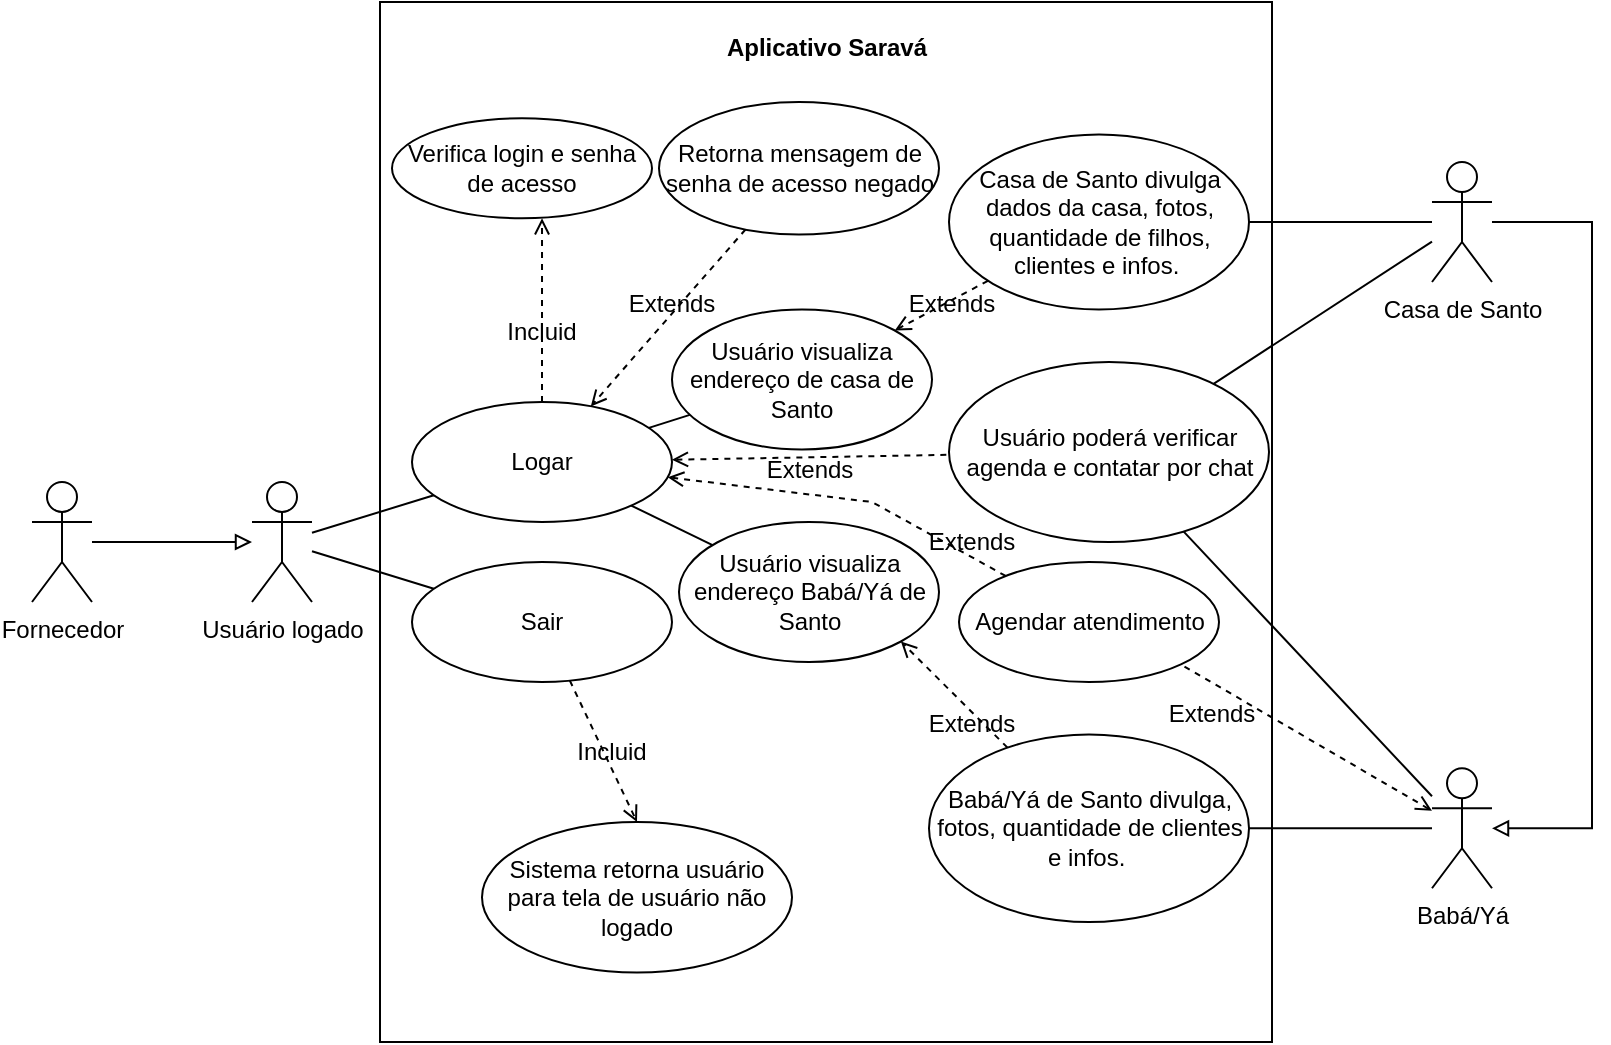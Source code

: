 <mxfile version="21.2.3" type="github">
  <diagram name="Página-1" id="rXwDOwcGyp0zqyhnL_8g">
    <mxGraphModel dx="1050" dy="581" grid="1" gridSize="10" guides="1" tooltips="1" connect="1" arrows="1" fold="1" page="1" pageScale="1" pageWidth="827" pageHeight="1169" math="0" shadow="0">
      <root>
        <mxCell id="0" />
        <mxCell id="1" parent="0" />
        <mxCell id="qewj0Nf-r2VsbsXrX6gr-1" value="" style="rounded=0;whiteSpace=wrap;html=1;" vertex="1" parent="1">
          <mxGeometry x="194" y="40" width="446" height="520" as="geometry" />
        </mxCell>
        <mxCell id="qewj0Nf-r2VsbsXrX6gr-2" style="rounded=0;orthogonalLoop=1;jettySize=auto;html=1;endArrow=none;endFill=0;" edge="1" parent="1" source="qewj0Nf-r2VsbsXrX6gr-5" target="qewj0Nf-r2VsbsXrX6gr-10">
          <mxGeometry relative="1" as="geometry" />
        </mxCell>
        <mxCell id="qewj0Nf-r2VsbsXrX6gr-21" style="rounded=0;orthogonalLoop=1;jettySize=auto;html=1;endArrow=none;endFill=0;" edge="1" parent="1" source="qewj0Nf-r2VsbsXrX6gr-5" target="qewj0Nf-r2VsbsXrX6gr-20">
          <mxGeometry relative="1" as="geometry" />
        </mxCell>
        <mxCell id="qewj0Nf-r2VsbsXrX6gr-5" value="Usuário logado" style="shape=umlActor;verticalLabelPosition=bottom;verticalAlign=top;html=1;" vertex="1" parent="1">
          <mxGeometry x="130" y="280" width="30" height="60" as="geometry" />
        </mxCell>
        <mxCell id="qewj0Nf-r2VsbsXrX6gr-6" style="rounded=0;orthogonalLoop=1;jettySize=auto;html=1;endArrow=none;endFill=0;" edge="1" parent="1" source="qewj0Nf-r2VsbsXrX6gr-7" target="qewj0Nf-r2VsbsXrX6gr-14">
          <mxGeometry relative="1" as="geometry" />
        </mxCell>
        <mxCell id="qewj0Nf-r2VsbsXrX6gr-41" style="rounded=0;orthogonalLoop=1;jettySize=auto;html=1;endArrow=none;endFill=0;" edge="1" parent="1" source="qewj0Nf-r2VsbsXrX6gr-7" target="qewj0Nf-r2VsbsXrX6gr-39">
          <mxGeometry relative="1" as="geometry" />
        </mxCell>
        <mxCell id="qewj0Nf-r2VsbsXrX6gr-51" style="edgeStyle=orthogonalEdgeStyle;rounded=0;orthogonalLoop=1;jettySize=auto;html=1;endArrow=block;endFill=0;" edge="1" parent="1" source="qewj0Nf-r2VsbsXrX6gr-7" target="qewj0Nf-r2VsbsXrX6gr-9">
          <mxGeometry relative="1" as="geometry">
            <Array as="points">
              <mxPoint x="800" y="150" />
              <mxPoint x="800" y="453.13" />
            </Array>
          </mxGeometry>
        </mxCell>
        <mxCell id="qewj0Nf-r2VsbsXrX6gr-7" value="Casa de Santo" style="shape=umlActor;verticalLabelPosition=bottom;verticalAlign=top;html=1;" vertex="1" parent="1">
          <mxGeometry x="720" y="120" width="30" height="60" as="geometry" />
        </mxCell>
        <mxCell id="qewj0Nf-r2VsbsXrX6gr-8" style="rounded=0;orthogonalLoop=1;jettySize=auto;html=1;endArrow=none;endFill=0;" edge="1" parent="1" source="qewj0Nf-r2VsbsXrX6gr-9" target="qewj0Nf-r2VsbsXrX6gr-17">
          <mxGeometry relative="1" as="geometry" />
        </mxCell>
        <mxCell id="qewj0Nf-r2VsbsXrX6gr-42" style="rounded=0;orthogonalLoop=1;jettySize=auto;html=1;endArrow=none;endFill=0;" edge="1" parent="1" source="qewj0Nf-r2VsbsXrX6gr-9" target="qewj0Nf-r2VsbsXrX6gr-39">
          <mxGeometry relative="1" as="geometry" />
        </mxCell>
        <mxCell id="qewj0Nf-r2VsbsXrX6gr-47" style="rounded=0;orthogonalLoop=1;jettySize=auto;html=1;entryX=1;entryY=1;entryDx=0;entryDy=0;endArrow=none;endFill=0;dashed=1;startArrow=open;startFill=0;" edge="1" parent="1" source="qewj0Nf-r2VsbsXrX6gr-9" target="qewj0Nf-r2VsbsXrX6gr-46">
          <mxGeometry relative="1" as="geometry" />
        </mxCell>
        <mxCell id="qewj0Nf-r2VsbsXrX6gr-9" value="Babá/Yá" style="shape=umlActor;verticalLabelPosition=bottom;verticalAlign=top;html=1;" vertex="1" parent="1">
          <mxGeometry x="720" y="423.13" width="30" height="60" as="geometry" />
        </mxCell>
        <mxCell id="qewj0Nf-r2VsbsXrX6gr-22" style="rounded=0;orthogonalLoop=1;jettySize=auto;html=1;endArrow=none;endFill=0;" edge="1" parent="1" source="qewj0Nf-r2VsbsXrX6gr-10" target="qewj0Nf-r2VsbsXrX6gr-11">
          <mxGeometry relative="1" as="geometry" />
        </mxCell>
        <mxCell id="qewj0Nf-r2VsbsXrX6gr-26" style="edgeStyle=orthogonalEdgeStyle;rounded=0;orthogonalLoop=1;jettySize=auto;html=1;entryX=0.577;entryY=1;entryDx=0;entryDy=0;entryPerimeter=0;endArrow=open;endFill=0;dashed=1;" edge="1" parent="1" source="qewj0Nf-r2VsbsXrX6gr-10" target="qewj0Nf-r2VsbsXrX6gr-23">
          <mxGeometry relative="1" as="geometry" />
        </mxCell>
        <mxCell id="qewj0Nf-r2VsbsXrX6gr-31" style="rounded=0;orthogonalLoop=1;jettySize=auto;html=1;endArrow=none;endFill=0;" edge="1" parent="1" source="qewj0Nf-r2VsbsXrX6gr-10" target="qewj0Nf-r2VsbsXrX6gr-12">
          <mxGeometry relative="1" as="geometry" />
        </mxCell>
        <mxCell id="qewj0Nf-r2VsbsXrX6gr-40" style="rounded=0;orthogonalLoop=1;jettySize=auto;html=1;endArrow=none;endFill=0;dashed=1;startArrow=open;startFill=0;" edge="1" parent="1" source="qewj0Nf-r2VsbsXrX6gr-10" target="qewj0Nf-r2VsbsXrX6gr-39">
          <mxGeometry relative="1" as="geometry" />
        </mxCell>
        <mxCell id="qewj0Nf-r2VsbsXrX6gr-49" style="rounded=0;orthogonalLoop=1;jettySize=auto;html=1;dashed=1;endArrow=none;endFill=0;startArrow=open;startFill=0;" edge="1" parent="1" source="qewj0Nf-r2VsbsXrX6gr-10" target="qewj0Nf-r2VsbsXrX6gr-46">
          <mxGeometry relative="1" as="geometry">
            <Array as="points">
              <mxPoint x="440" y="290" />
            </Array>
          </mxGeometry>
        </mxCell>
        <mxCell id="qewj0Nf-r2VsbsXrX6gr-10" value="Logar" style="ellipse;whiteSpace=wrap;html=1;" vertex="1" parent="1">
          <mxGeometry x="210" y="240" width="130" height="60" as="geometry" />
        </mxCell>
        <mxCell id="qewj0Nf-r2VsbsXrX6gr-11" value="Usuário visualiza endereço de casa de Santo" style="ellipse;whiteSpace=wrap;html=1;" vertex="1" parent="1">
          <mxGeometry x="340" y="193.75" width="130" height="70" as="geometry" />
        </mxCell>
        <mxCell id="qewj0Nf-r2VsbsXrX6gr-12" value="Usuário visualiza endereço Babá/Yá de Santo" style="ellipse;whiteSpace=wrap;html=1;" vertex="1" parent="1">
          <mxGeometry x="343.5" y="300" width="130" height="70" as="geometry" />
        </mxCell>
        <mxCell id="qewj0Nf-r2VsbsXrX6gr-13" style="rounded=0;orthogonalLoop=1;jettySize=auto;html=1;endArrow=open;endFill=0;dashed=1;" edge="1" parent="1" source="qewj0Nf-r2VsbsXrX6gr-14" target="qewj0Nf-r2VsbsXrX6gr-11">
          <mxGeometry relative="1" as="geometry" />
        </mxCell>
        <mxCell id="qewj0Nf-r2VsbsXrX6gr-14" value="Casa de Santo divulga dados da casa, fotos, quantidade de filhos, clientes e infos.&amp;nbsp;" style="ellipse;whiteSpace=wrap;html=1;" vertex="1" parent="1">
          <mxGeometry x="478.5" y="106.25" width="150" height="87.5" as="geometry" />
        </mxCell>
        <mxCell id="qewj0Nf-r2VsbsXrX6gr-15" value="Extends" style="text;html=1;strokeColor=none;fillColor=none;align=center;verticalAlign=middle;whiteSpace=wrap;rounded=0;" vertex="1" parent="1">
          <mxGeometry x="450" y="180" width="60" height="21" as="geometry" />
        </mxCell>
        <mxCell id="qewj0Nf-r2VsbsXrX6gr-16" style="rounded=0;orthogonalLoop=1;jettySize=auto;html=1;entryX=1;entryY=1;entryDx=0;entryDy=0;endArrow=open;endFill=0;dashed=1;startArrow=none;startFill=0;" edge="1" parent="1" source="qewj0Nf-r2VsbsXrX6gr-17" target="qewj0Nf-r2VsbsXrX6gr-12">
          <mxGeometry relative="1" as="geometry" />
        </mxCell>
        <mxCell id="qewj0Nf-r2VsbsXrX6gr-17" value="Babá/Yá de Santo divulga, fotos, quantidade de clientes e infos.&amp;nbsp;" style="ellipse;whiteSpace=wrap;html=1;" vertex="1" parent="1">
          <mxGeometry x="468.5" y="406.26" width="160" height="93.75" as="geometry" />
        </mxCell>
        <mxCell id="qewj0Nf-r2VsbsXrX6gr-18" value="Extends" style="text;html=1;strokeColor=none;fillColor=none;align=center;verticalAlign=middle;whiteSpace=wrap;rounded=0;" vertex="1" parent="1">
          <mxGeometry x="460" y="390" width="60" height="21" as="geometry" />
        </mxCell>
        <mxCell id="qewj0Nf-r2VsbsXrX6gr-19" value="Aplicativo Saravá" style="text;align=center;fontStyle=1;verticalAlign=middle;spacingLeft=3;spacingRight=3;strokeColor=none;rotatable=0;points=[[0,0.5],[1,0.5]];portConstraint=eastwest;html=1;" vertex="1" parent="1">
          <mxGeometry x="360.5" y="50" width="113" height="26" as="geometry" />
        </mxCell>
        <mxCell id="qewj0Nf-r2VsbsXrX6gr-35" style="rounded=0;orthogonalLoop=1;jettySize=auto;html=1;dashed=1;endArrow=open;endFill=0;entryX=0.5;entryY=0;entryDx=0;entryDy=0;" edge="1" parent="1" source="qewj0Nf-r2VsbsXrX6gr-20" target="qewj0Nf-r2VsbsXrX6gr-32">
          <mxGeometry relative="1" as="geometry">
            <mxPoint x="275" y="450" as="targetPoint" />
          </mxGeometry>
        </mxCell>
        <mxCell id="qewj0Nf-r2VsbsXrX6gr-20" value="Sair" style="ellipse;whiteSpace=wrap;html=1;" vertex="1" parent="1">
          <mxGeometry x="210" y="320" width="130" height="60" as="geometry" />
        </mxCell>
        <mxCell id="qewj0Nf-r2VsbsXrX6gr-23" value="Verifica login e senha de acesso" style="ellipse;whiteSpace=wrap;html=1;" vertex="1" parent="1">
          <mxGeometry x="200" y="98.13" width="130" height="50" as="geometry" />
        </mxCell>
        <mxCell id="qewj0Nf-r2VsbsXrX6gr-29" style="rounded=0;orthogonalLoop=1;jettySize=auto;html=1;dashed=1;endArrow=open;endFill=0;" edge="1" parent="1" source="qewj0Nf-r2VsbsXrX6gr-24" target="qewj0Nf-r2VsbsXrX6gr-10">
          <mxGeometry relative="1" as="geometry" />
        </mxCell>
        <mxCell id="qewj0Nf-r2VsbsXrX6gr-24" value="Retorna mensagem de senha de acesso negado" style="ellipse;whiteSpace=wrap;html=1;" vertex="1" parent="1">
          <mxGeometry x="333.5" y="90" width="140" height="66.25" as="geometry" />
        </mxCell>
        <mxCell id="qewj0Nf-r2VsbsXrX6gr-27" value="Incluid" style="text;html=1;strokeColor=none;fillColor=none;align=center;verticalAlign=middle;whiteSpace=wrap;rounded=0;" vertex="1" parent="1">
          <mxGeometry x="245" y="190" width="60" height="30" as="geometry" />
        </mxCell>
        <mxCell id="qewj0Nf-r2VsbsXrX6gr-30" value="Extends" style="text;html=1;strokeColor=none;fillColor=none;align=center;verticalAlign=middle;whiteSpace=wrap;rounded=0;" vertex="1" parent="1">
          <mxGeometry x="310" y="180" width="60" height="21" as="geometry" />
        </mxCell>
        <mxCell id="qewj0Nf-r2VsbsXrX6gr-32" value="Sistema retorna usuário para tela de usuário não logado" style="ellipse;whiteSpace=wrap;html=1;" vertex="1" parent="1">
          <mxGeometry x="245" y="450" width="155" height="75.25" as="geometry" />
        </mxCell>
        <mxCell id="qewj0Nf-r2VsbsXrX6gr-37" value="Incluid" style="text;html=1;strokeColor=none;fillColor=none;align=center;verticalAlign=middle;whiteSpace=wrap;rounded=0;" vertex="1" parent="1">
          <mxGeometry x="280" y="400" width="60" height="30" as="geometry" />
        </mxCell>
        <mxCell id="qewj0Nf-r2VsbsXrX6gr-39" value="Usuário poderá verificar agenda e contatar por chat" style="ellipse;whiteSpace=wrap;html=1;" vertex="1" parent="1">
          <mxGeometry x="478.5" y="220" width="160" height="90" as="geometry" />
        </mxCell>
        <mxCell id="qewj0Nf-r2VsbsXrX6gr-43" value="Extends" style="text;html=1;strokeColor=none;fillColor=none;align=center;verticalAlign=middle;whiteSpace=wrap;rounded=0;" vertex="1" parent="1">
          <mxGeometry x="378.5" y="263.75" width="60" height="21" as="geometry" />
        </mxCell>
        <mxCell id="qewj0Nf-r2VsbsXrX6gr-45" style="rounded=0;orthogonalLoop=1;jettySize=auto;html=1;endArrow=block;endFill=0;" edge="1" parent="1" source="qewj0Nf-r2VsbsXrX6gr-44" target="qewj0Nf-r2VsbsXrX6gr-5">
          <mxGeometry relative="1" as="geometry" />
        </mxCell>
        <mxCell id="qewj0Nf-r2VsbsXrX6gr-44" value="Fornecedor" style="shape=umlActor;verticalLabelPosition=bottom;verticalAlign=top;html=1;outlineConnect=0;" vertex="1" parent="1">
          <mxGeometry x="20" y="280" width="30" height="60" as="geometry" />
        </mxCell>
        <mxCell id="qewj0Nf-r2VsbsXrX6gr-46" value="Agendar atendimento" style="ellipse;whiteSpace=wrap;html=1;" vertex="1" parent="1">
          <mxGeometry x="483.5" y="320" width="130" height="60" as="geometry" />
        </mxCell>
        <mxCell id="qewj0Nf-r2VsbsXrX6gr-48" value="Extends" style="text;html=1;strokeColor=none;fillColor=none;align=center;verticalAlign=middle;whiteSpace=wrap;rounded=0;" vertex="1" parent="1">
          <mxGeometry x="580" y="385.26" width="60" height="21" as="geometry" />
        </mxCell>
        <mxCell id="qewj0Nf-r2VsbsXrX6gr-50" value="Extends" style="text;html=1;strokeColor=none;fillColor=none;align=center;verticalAlign=middle;whiteSpace=wrap;rounded=0;" vertex="1" parent="1">
          <mxGeometry x="460" y="299" width="60" height="21" as="geometry" />
        </mxCell>
      </root>
    </mxGraphModel>
  </diagram>
</mxfile>
